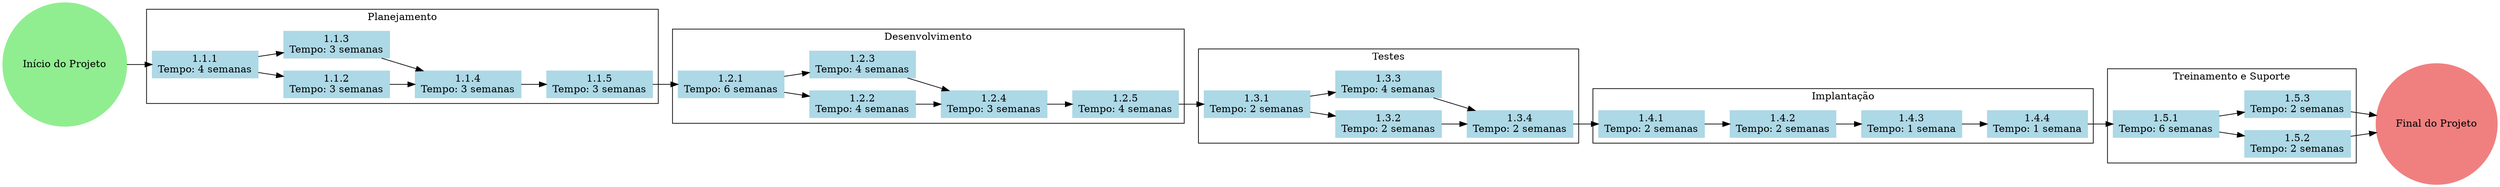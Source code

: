 digraph Projeto {
    rankdir=LR;
    node [shape=box, style=filled, color=lightblue];

    start [shape=circle, label="Início do Projeto", style=filled, color=lightgreen, width=0.5, height=0.5];
    end [shape=circle, label="Final do Projeto", style=filled, color=lightcoral, width=0.5, height=0.5];

    subgraph cluster_planejamento {
        label="Planejamento";
        "1.1.1" [label="1.1.1\nTempo: 4 semanas"];
        "1.1.2" [label="1.1.2\nTempo: 3 semanas"];
        "1.1.3" [label="1.1.3\nTempo: 3 semanas"];
        "1.1.4" [label="1.1.4\nTempo: 3 semanas"];
        "1.1.5" [label="1.1.5\nTempo: 3 semanas"];
    }

    subgraph cluster_desenvolvimento {
        label="Desenvolvimento";
        "1.2.1" [label="1.2.1\nTempo: 6 semanas"];
        "1.2.2" [label="1.2.2\nTempo: 4 semanas"];
        "1.2.3" [label="1.2.3\nTempo: 4 semanas"];
        "1.2.4" [label="1.2.4\nTempo: 3 semanas"];
        "1.2.5" [label="1.2.5\nTempo: 4 semanas"];
    }

    subgraph cluster_testes {
        label="Testes";
        "1.3.1" [label="1.3.1\nTempo: 2 semanas"];
        "1.3.2" [label="1.3.2\nTempo: 2 semanas"];
        "1.3.3" [label="1.3.3\nTempo: 4 semanas"];
        "1.3.4" [label="1.3.4\nTempo: 2 semanas"];
    }

    subgraph cluster_implantacao {
        label="Implantação";
        "1.4.1" [label="1.4.1\nTempo: 2 semanas"];
        "1.4.2" [label="1.4.2\nTempo: 2 semanas"];
        "1.4.3" [label="1.4.3\nTempo: 1 semana"];
        "1.4.4" [label="1.4.4\nTempo: 1 semana"];
    }

    subgraph cluster_treinamento {
        label="Treinamento e Suporte";
        "1.5.1" [label="1.5.1\nTempo: 6 semanas"];
        "1.5.2" [label="1.5.2\nTempo: 2 semanas"];
        "1.5.3" [label="1.5.3\nTempo: 2 semanas"];
    }

    start -> "1.1.1";
    "1.5.2" -> end;
    "1.5.3" -> end;

    // Planejamento
    "1.1.1" -> "1.1.2";
    "1.1.1" -> "1.1.3";
    "1.1.2" -> "1.1.4";
    "1.1.3" -> "1.1.4";
    "1.1.4" -> "1.1.5";

    // Desenvolvimento
    "1.1.5" -> "1.2.1";
    "1.2.1" -> "1.2.2";
    "1.2.1" -> "1.2.3";
    "1.2.2" -> "1.2.4";
    "1.2.3" -> "1.2.4";
    "1.2.4" -> "1.2.5";

    // Testes
    "1.2.5" -> "1.3.1";
    "1.3.1" -> "1.3.2";
    "1.3.1" -> "1.3.3";
    "1.3.2" -> "1.3.4";
    "1.3.3" -> "1.3.4";

    // Implantação
    "1.3.4" -> "1.4.1";
    "1.4.1" -> "1.4.2";
    "1.4.2" -> "1.4.3";
    "1.4.3" -> "1.4.4";

    // Treinamento
    "1.4.4" -> "1.5.1";
    "1.5.1" -> "1.5.2";
    "1.5.1" -> "1.5.3";
}
